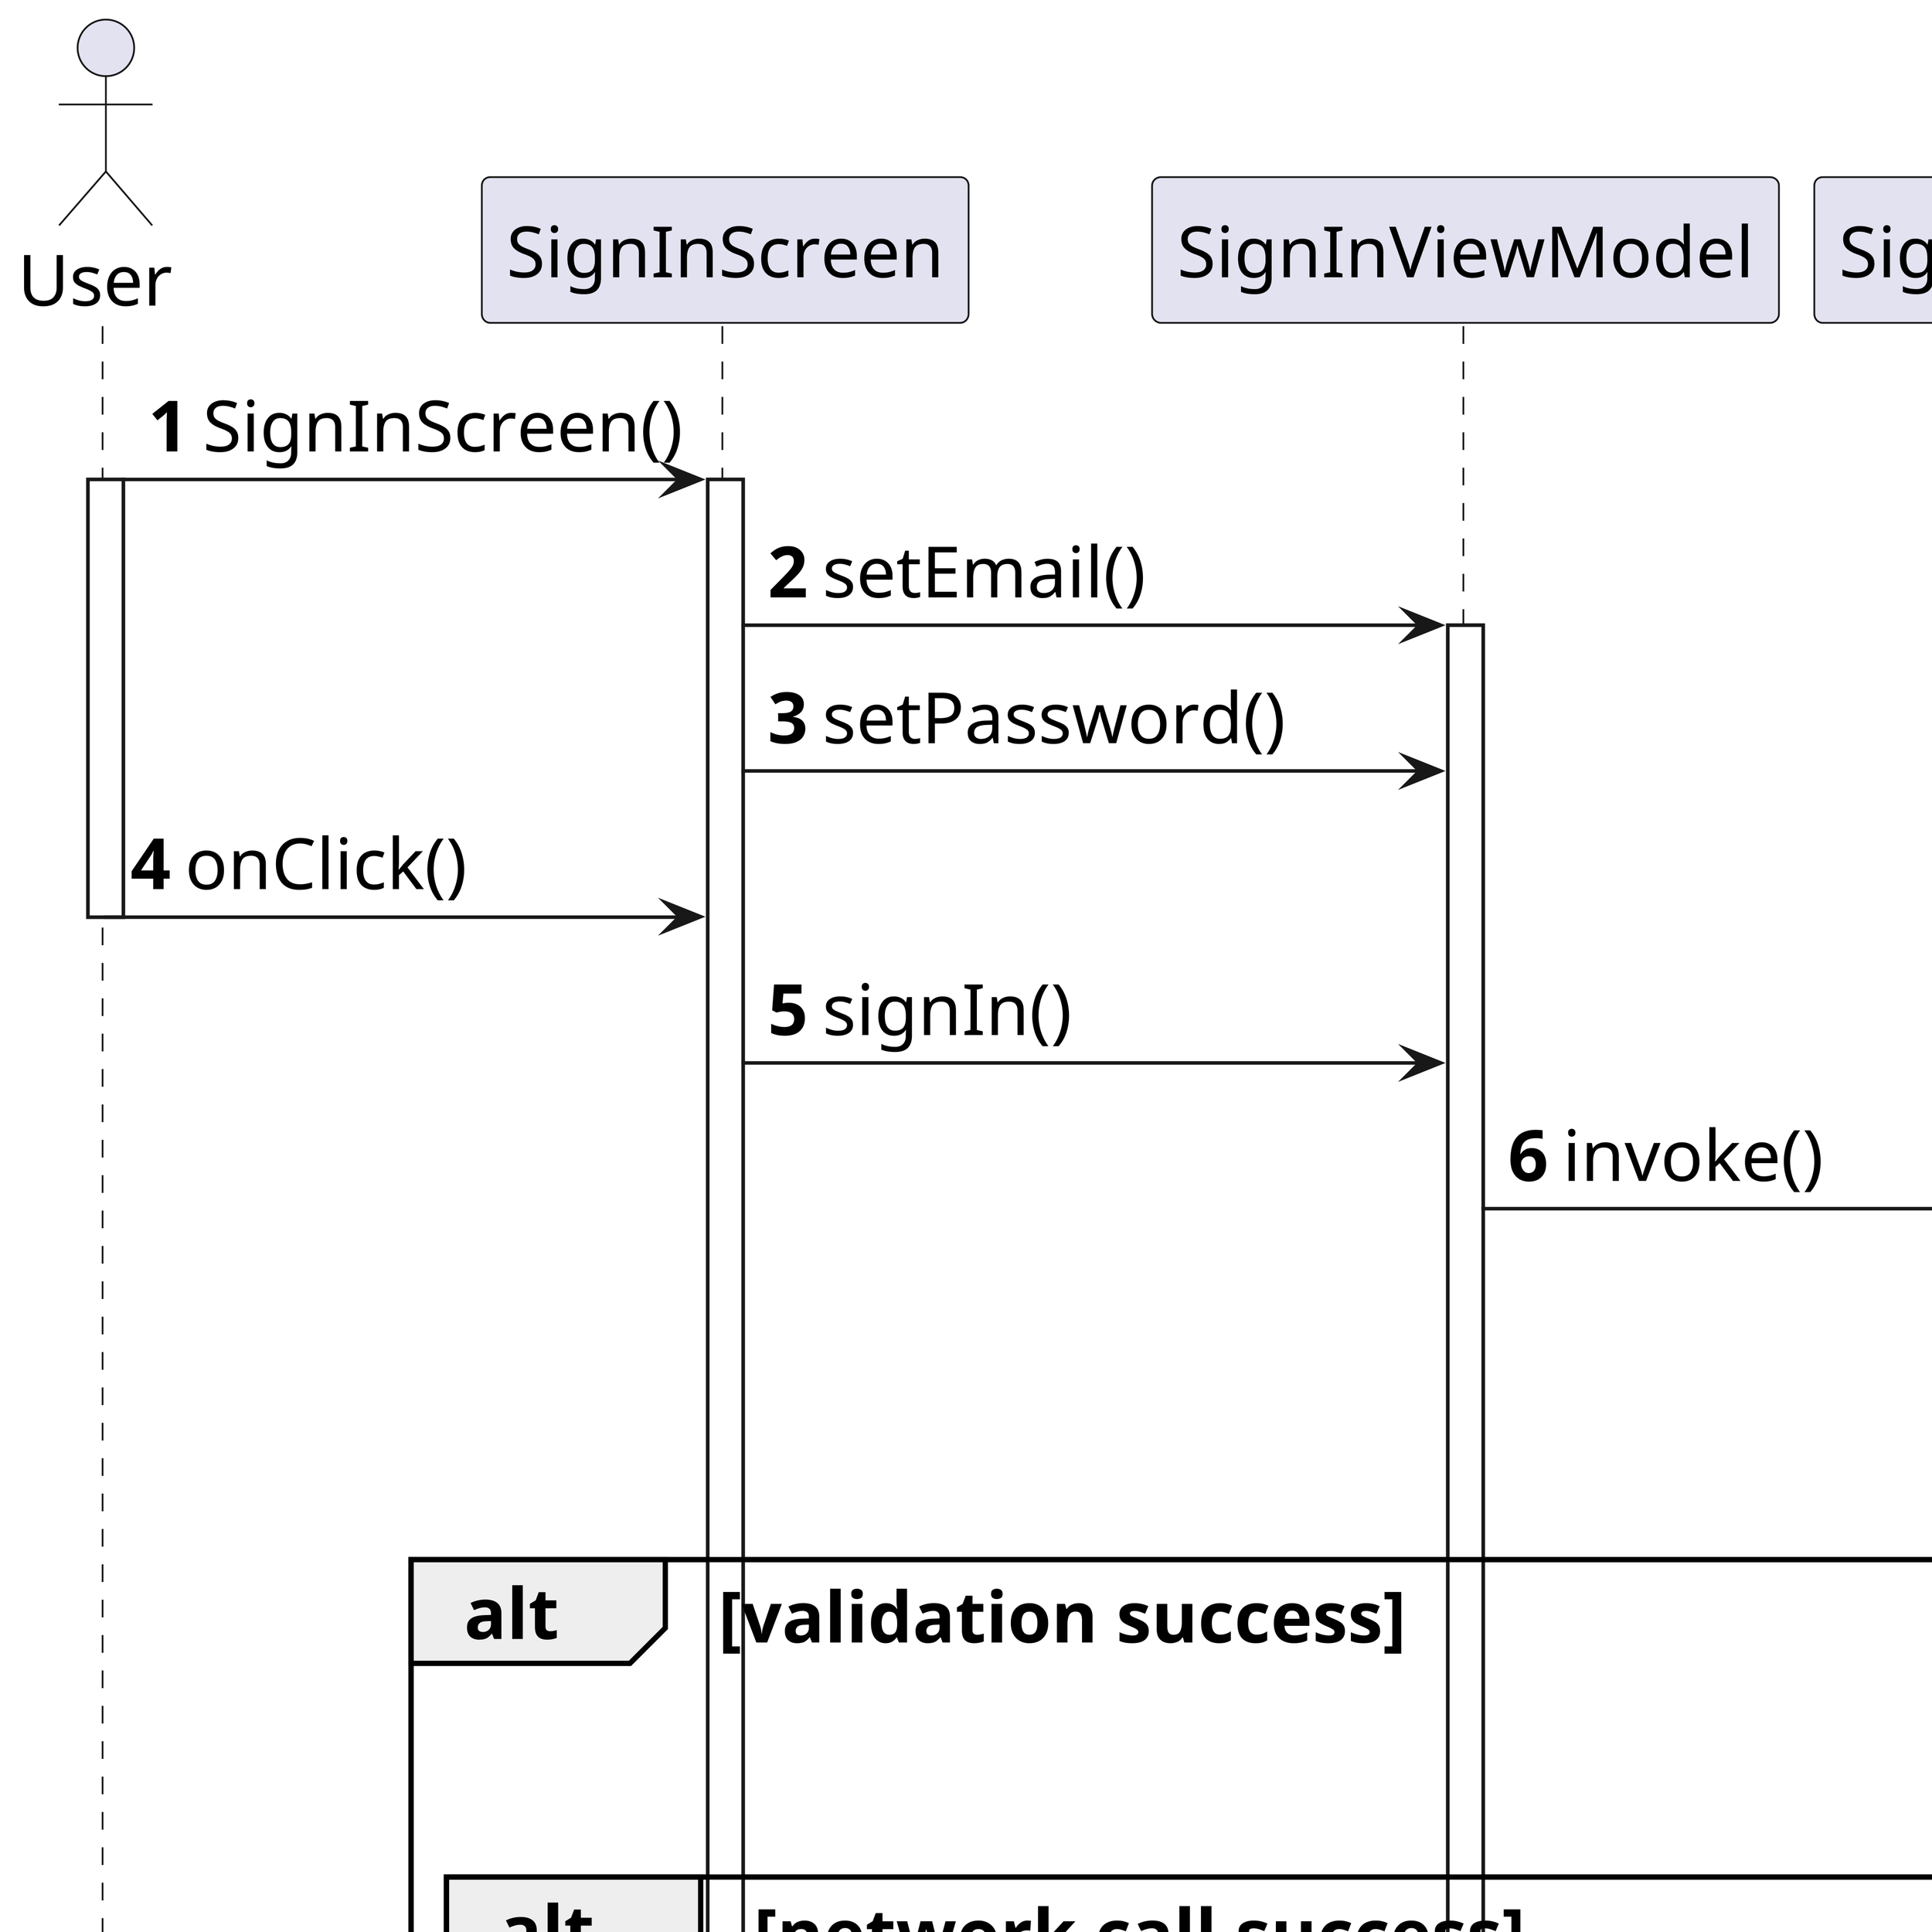 @startuml
'https://plantuml.com/sequence-diagram
skinparam dpi 720

skinparam DefaultFontSize 20

hide footbox
autonumber

actor User
User  -> SignInScreen : SignInScreen()

activate User

activate SignInScreen

SignInScreen -> SignInViewModel: setEmail()
activate SignInViewModel

SignInScreen -> SignInViewModel: setPassword()

User -> SignInScreen: onClick()
deactivate User

SignInScreen -> SignInViewModel: signIn()

SignInViewModel -> SignInUseCase: invoke()
activate SignInUseCase

SignInUseCase -> SignInUseCase: validate()
activate SignInUseCase
deactivate SignInUseCase

alt validation success
    SignInUseCase -> AuthRepository: signIn()
    activate AuthRepository

    alt network call success
        AuthRepository -> AuthRemoteDataSource: signIn()
        activate AuthRemoteDataSource

        AuthRemoteDataSource -> HttpClient: post()
        activate HttpClient

        HttpClient -> AuthDTO: << create >>
        activate AuthDTO
        AuthDTO --> HttpClient
        deactivate AuthDTO

        HttpClient --> AuthRemoteDataSource: response from server

        deactivate HttpClient

        AuthRemoteDataSource --> AuthRepository: response from server
        deactivate AuthRemoteDataSource

        AuthRepository -> AuthLocalDataSource: save()
        activate AuthLocalDataSource

        AuthLocalDataSource -> Database: save()
        activate Database
        deactivate Database
        deactivate AuthLocalDataSource
    else failure
        AuthRepository --> SignInUseCase: exception
        deactivate AuthRepository

        SignInUseCase --> SignInViewModel: exception

        SignInViewModel -> SignInScreen: showSnackbar()
    end
else failure
    SignInUseCase --> SignInViewModel: exception
    deactivate SignInUseCase

    SignInViewModel -> SignInScreen: showSnackbar()
end
@enduml
